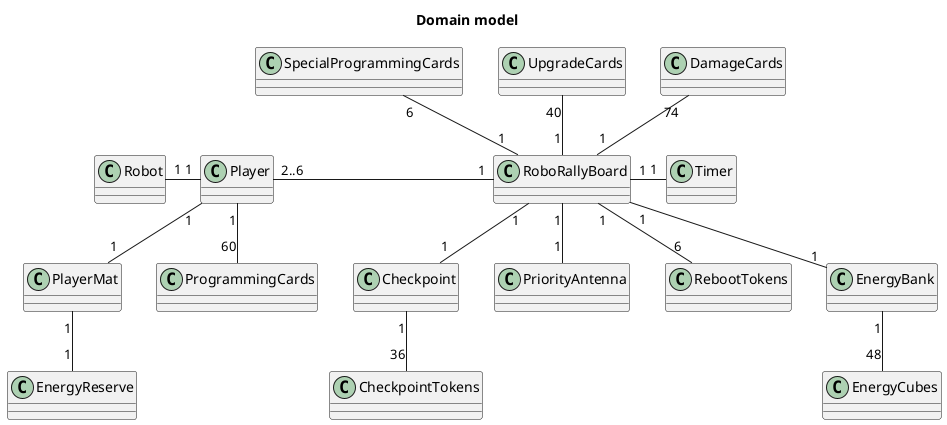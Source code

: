 @startuml
title Domain model
class RoboRallyBoard {

}


class Player {

}

class Robot {

}

class PlayerMat {

}



RoboRallyBoard "1" -up- "74" DamageCards
RoboRallyBoard "1" -up- "40" UpgradeCards
RoboRallyBoard "1" -up- "6" SpecialProgrammingCards
RoboRallyBoard "1"-left-"2..6" Player
Player "1"-down-"60" ProgrammingCards
RoboRallyBoard "1"--"1" Checkpoint
Checkpoint"1"--"36" CheckpointTokens
Player "1"-left-"1" Robot
Player "1"--"1" PlayerMat
PlayerMat "1" -- "1" EnergyReserve
RoboRallyBoard "1"--"1" PriorityAntenna
RoboRallyBoard "1"--"6" RebootTokens
RoboRallyBoard "1"--"1" EnergyBank
EnergyBank "1" -- "48" EnergyCubes
RoboRallyBoard "1" -right- "1" Timer






@enduml